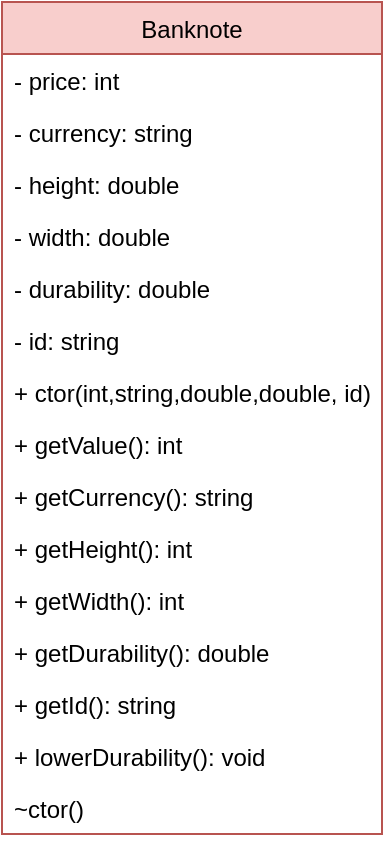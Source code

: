 <mxfile version="16.6.1" type="github">
  <diagram id="6GSqKjO-xCi0wIkrq6_8" name="Page-1">
    <mxGraphModel dx="1249" dy="701" grid="1" gridSize="10" guides="1" tooltips="1" connect="1" arrows="1" fold="1" page="1" pageScale="1" pageWidth="827" pageHeight="1169" math="0" shadow="0">
      <root>
        <mxCell id="0" />
        <mxCell id="1" parent="0" />
        <mxCell id="sOA4Qns_KpRlO3t_H2Io-1" value="Banknote" style="swimlane;fontStyle=0;childLayout=stackLayout;horizontal=1;startSize=26;fillColor=#f8cecc;horizontalStack=0;resizeParent=1;resizeParentMax=0;resizeLast=0;collapsible=1;marginBottom=0;strokeColor=#b85450;" vertex="1" parent="1">
          <mxGeometry x="280" y="280" width="190" height="416" as="geometry">
            <mxRectangle x="340" y="310" width="80" height="26" as="alternateBounds" />
          </mxGeometry>
        </mxCell>
        <mxCell id="sOA4Qns_KpRlO3t_H2Io-2" value="- price: int" style="text;strokeColor=none;fillColor=none;align=left;verticalAlign=top;spacingLeft=4;spacingRight=4;overflow=hidden;rotatable=0;points=[[0,0.5],[1,0.5]];portConstraint=eastwest;" vertex="1" parent="sOA4Qns_KpRlO3t_H2Io-1">
          <mxGeometry y="26" width="190" height="26" as="geometry" />
        </mxCell>
        <mxCell id="sOA4Qns_KpRlO3t_H2Io-3" value="- currency: string" style="text;strokeColor=none;fillColor=none;align=left;verticalAlign=top;spacingLeft=4;spacingRight=4;overflow=hidden;rotatable=0;points=[[0,0.5],[1,0.5]];portConstraint=eastwest;" vertex="1" parent="sOA4Qns_KpRlO3t_H2Io-1">
          <mxGeometry y="52" width="190" height="26" as="geometry" />
        </mxCell>
        <mxCell id="sOA4Qns_KpRlO3t_H2Io-4" value="- height: double" style="text;strokeColor=none;fillColor=none;align=left;verticalAlign=top;spacingLeft=4;spacingRight=4;overflow=hidden;rotatable=0;points=[[0,0.5],[1,0.5]];portConstraint=eastwest;" vertex="1" parent="sOA4Qns_KpRlO3t_H2Io-1">
          <mxGeometry y="78" width="190" height="26" as="geometry" />
        </mxCell>
        <mxCell id="sOA4Qns_KpRlO3t_H2Io-5" value="- width: double" style="text;strokeColor=none;fillColor=none;align=left;verticalAlign=top;spacingLeft=4;spacingRight=4;overflow=hidden;rotatable=0;points=[[0,0.5],[1,0.5]];portConstraint=eastwest;" vertex="1" parent="sOA4Qns_KpRlO3t_H2Io-1">
          <mxGeometry y="104" width="190" height="26" as="geometry" />
        </mxCell>
        <mxCell id="sOA4Qns_KpRlO3t_H2Io-6" value="- durability: double" style="text;strokeColor=none;fillColor=none;align=left;verticalAlign=top;spacingLeft=4;spacingRight=4;overflow=hidden;rotatable=0;points=[[0,0.5],[1,0.5]];portConstraint=eastwest;" vertex="1" parent="sOA4Qns_KpRlO3t_H2Io-1">
          <mxGeometry y="130" width="190" height="26" as="geometry" />
        </mxCell>
        <mxCell id="sOA4Qns_KpRlO3t_H2Io-7" value="- id: string" style="text;strokeColor=none;fillColor=none;align=left;verticalAlign=top;spacingLeft=4;spacingRight=4;overflow=hidden;rotatable=0;points=[[0,0.5],[1,0.5]];portConstraint=eastwest;" vertex="1" parent="sOA4Qns_KpRlO3t_H2Io-1">
          <mxGeometry y="156" width="190" height="26" as="geometry" />
        </mxCell>
        <mxCell id="sOA4Qns_KpRlO3t_H2Io-8" value="+ ctor(int,string,double,double, id)" style="text;strokeColor=none;fillColor=none;align=left;verticalAlign=top;spacingLeft=4;spacingRight=4;overflow=hidden;rotatable=0;points=[[0,0.5],[1,0.5]];portConstraint=eastwest;" vertex="1" parent="sOA4Qns_KpRlO3t_H2Io-1">
          <mxGeometry y="182" width="190" height="26" as="geometry" />
        </mxCell>
        <mxCell id="sOA4Qns_KpRlO3t_H2Io-9" value="+ getValue(): int " style="text;strokeColor=none;fillColor=none;align=left;verticalAlign=top;spacingLeft=4;spacingRight=4;overflow=hidden;rotatable=0;points=[[0,0.5],[1,0.5]];portConstraint=eastwest;" vertex="1" parent="sOA4Qns_KpRlO3t_H2Io-1">
          <mxGeometry y="208" width="190" height="26" as="geometry" />
        </mxCell>
        <mxCell id="sOA4Qns_KpRlO3t_H2Io-10" value="+ getCurrency(): string" style="text;strokeColor=none;fillColor=none;align=left;verticalAlign=top;spacingLeft=4;spacingRight=4;overflow=hidden;rotatable=0;points=[[0,0.5],[1,0.5]];portConstraint=eastwest;" vertex="1" parent="sOA4Qns_KpRlO3t_H2Io-1">
          <mxGeometry y="234" width="190" height="26" as="geometry" />
        </mxCell>
        <mxCell id="sOA4Qns_KpRlO3t_H2Io-11" value="+ getHeight(): int" style="text;strokeColor=none;fillColor=none;align=left;verticalAlign=top;spacingLeft=4;spacingRight=4;overflow=hidden;rotatable=0;points=[[0,0.5],[1,0.5]];portConstraint=eastwest;" vertex="1" parent="sOA4Qns_KpRlO3t_H2Io-1">
          <mxGeometry y="260" width="190" height="26" as="geometry" />
        </mxCell>
        <mxCell id="sOA4Qns_KpRlO3t_H2Io-12" value="+ getWidth(): int" style="text;strokeColor=none;fillColor=none;align=left;verticalAlign=top;spacingLeft=4;spacingRight=4;overflow=hidden;rotatable=0;points=[[0,0.5],[1,0.5]];portConstraint=eastwest;" vertex="1" parent="sOA4Qns_KpRlO3t_H2Io-1">
          <mxGeometry y="286" width="190" height="26" as="geometry" />
        </mxCell>
        <mxCell id="sOA4Qns_KpRlO3t_H2Io-13" value="+ getDurability(): double" style="text;strokeColor=none;fillColor=none;align=left;verticalAlign=top;spacingLeft=4;spacingRight=4;overflow=hidden;rotatable=0;points=[[0,0.5],[1,0.5]];portConstraint=eastwest;" vertex="1" parent="sOA4Qns_KpRlO3t_H2Io-1">
          <mxGeometry y="312" width="190" height="26" as="geometry" />
        </mxCell>
        <mxCell id="sOA4Qns_KpRlO3t_H2Io-14" value="+ getId(): string" style="text;strokeColor=none;fillColor=none;align=left;verticalAlign=top;spacingLeft=4;spacingRight=4;overflow=hidden;rotatable=0;points=[[0,0.5],[1,0.5]];portConstraint=eastwest;" vertex="1" parent="sOA4Qns_KpRlO3t_H2Io-1">
          <mxGeometry y="338" width="190" height="26" as="geometry" />
        </mxCell>
        <mxCell id="sOA4Qns_KpRlO3t_H2Io-15" value="+ lowerDurability(): void" style="text;strokeColor=none;fillColor=none;align=left;verticalAlign=top;spacingLeft=4;spacingRight=4;overflow=hidden;rotatable=0;points=[[0,0.5],[1,0.5]];portConstraint=eastwest;" vertex="1" parent="sOA4Qns_KpRlO3t_H2Io-1">
          <mxGeometry y="364" width="190" height="26" as="geometry" />
        </mxCell>
        <mxCell id="sOA4Qns_KpRlO3t_H2Io-16" value="~ctor()" style="text;strokeColor=none;fillColor=none;align=left;verticalAlign=top;spacingLeft=4;spacingRight=4;overflow=hidden;rotatable=0;points=[[0,0.5],[1,0.5]];portConstraint=eastwest;" vertex="1" parent="sOA4Qns_KpRlO3t_H2Io-1">
          <mxGeometry y="390" width="190" height="26" as="geometry" />
        </mxCell>
      </root>
    </mxGraphModel>
  </diagram>
</mxfile>
